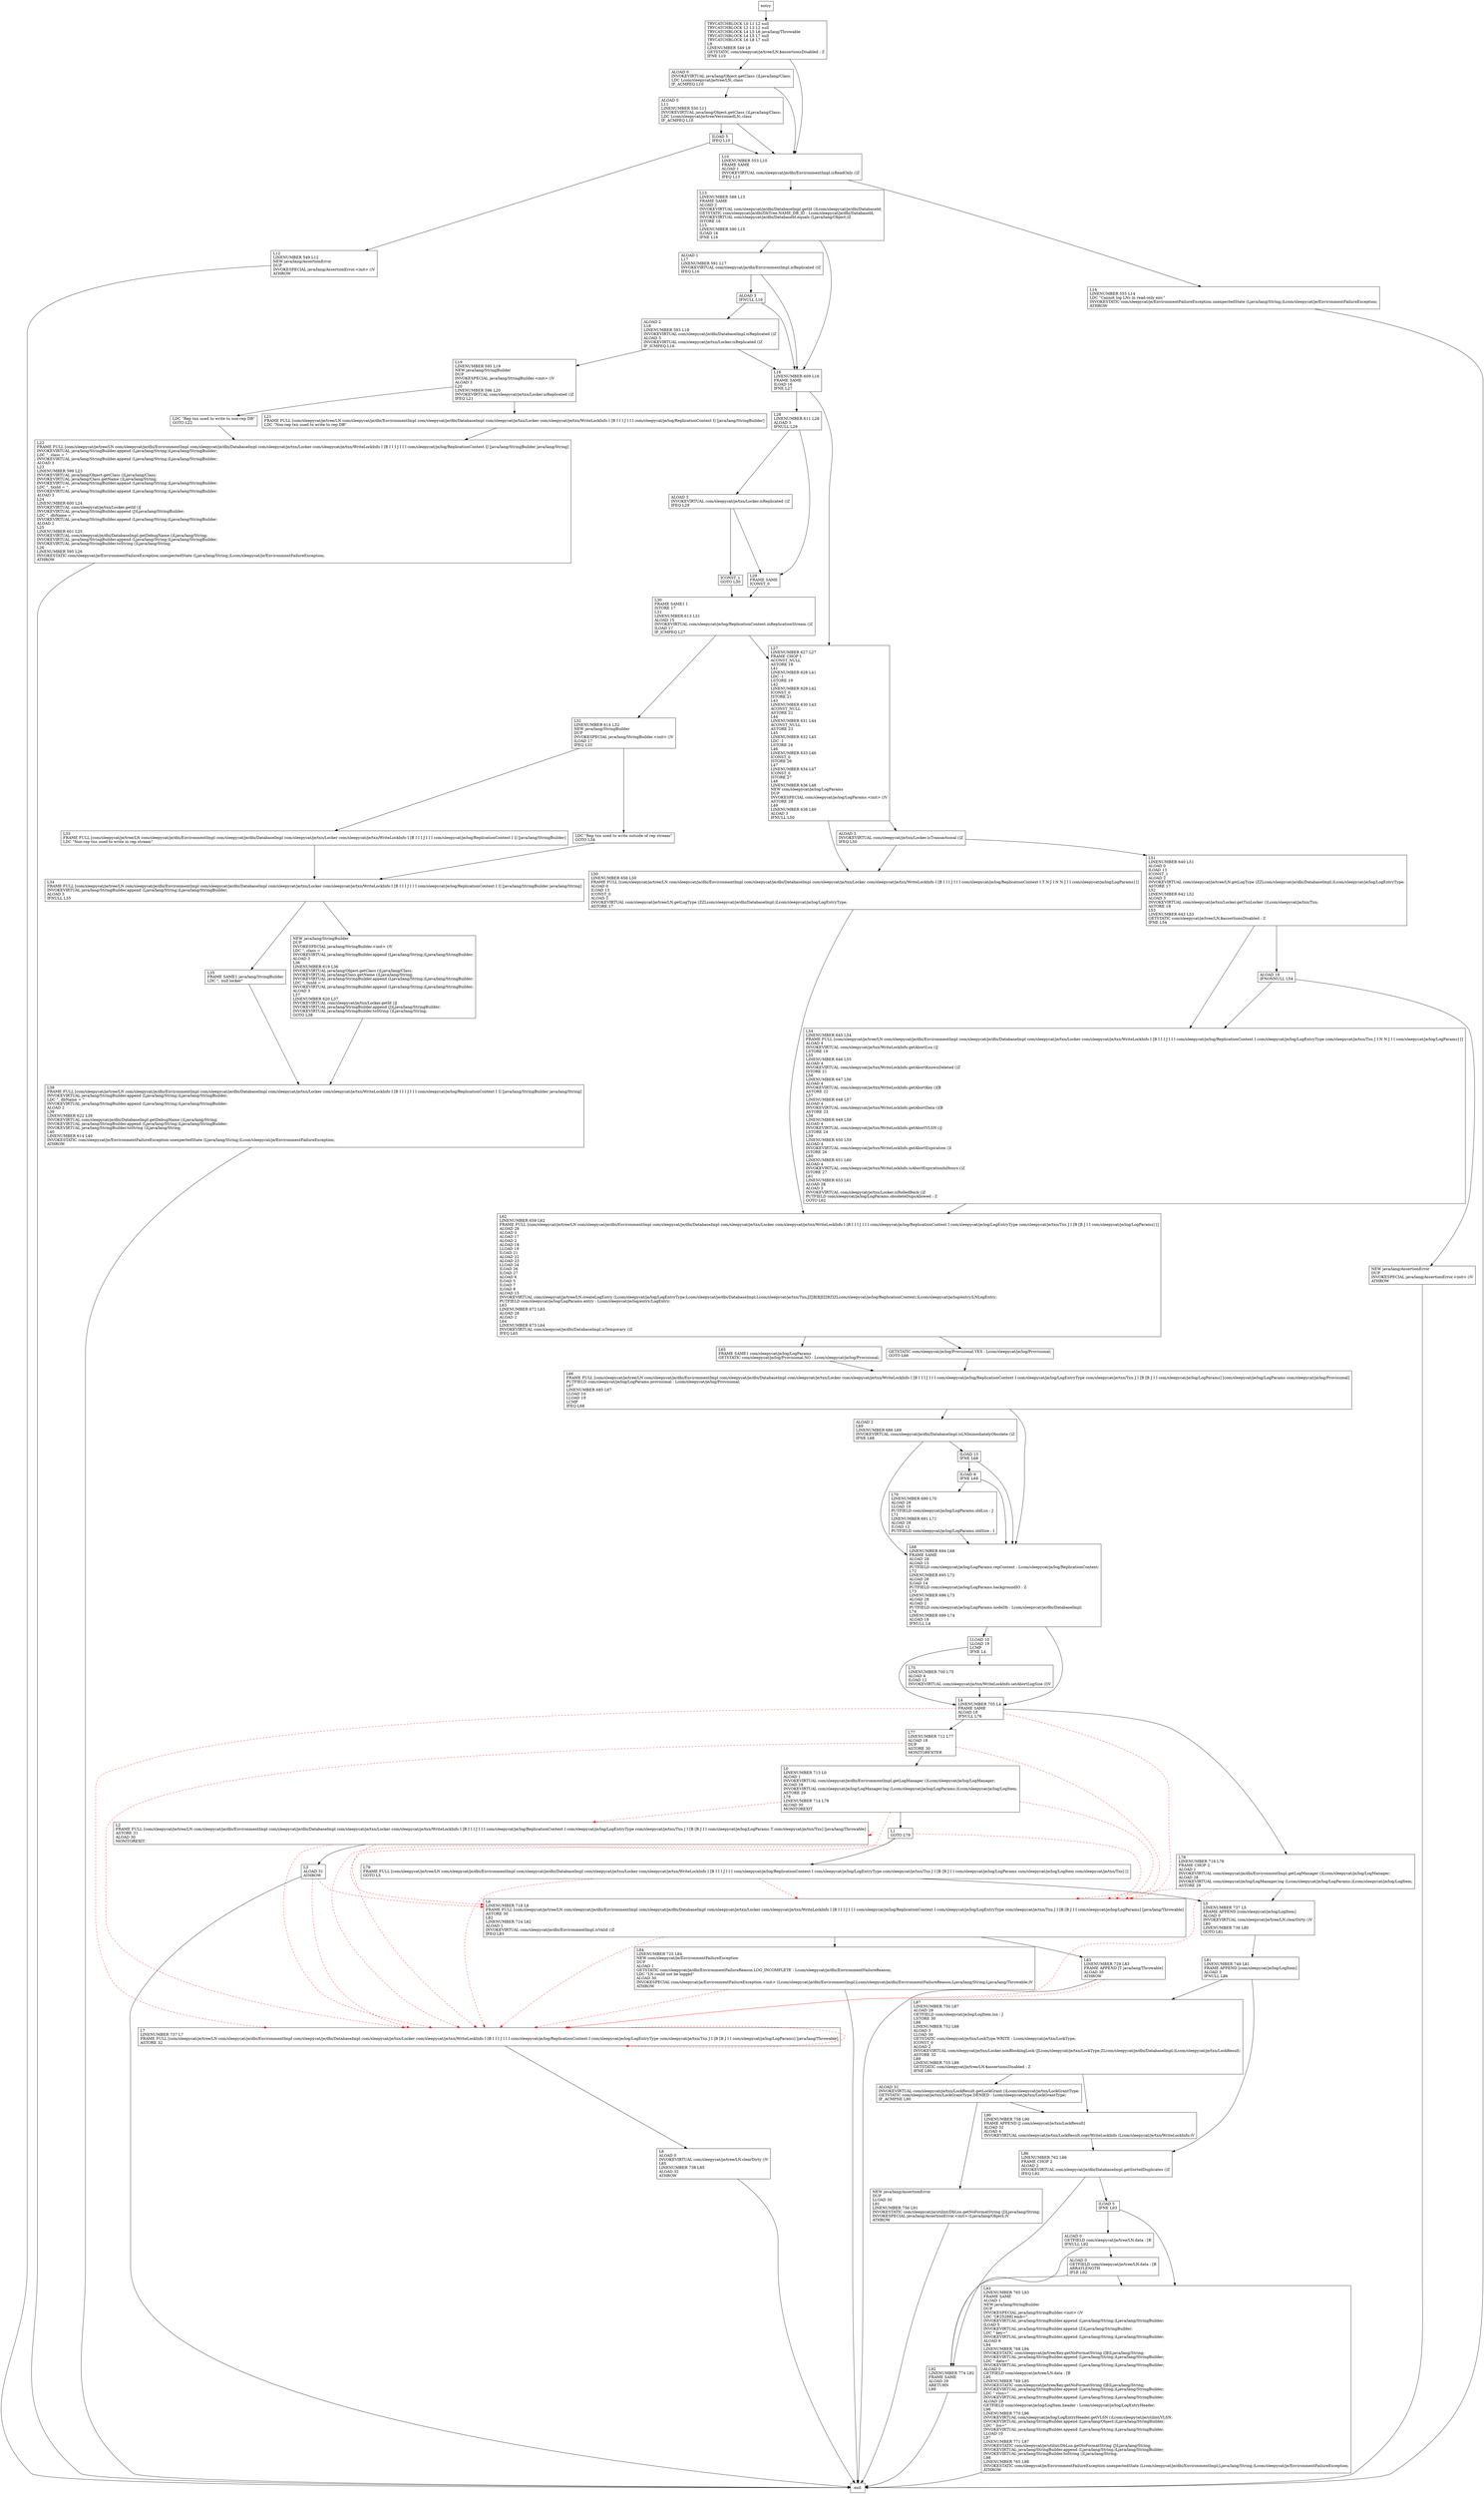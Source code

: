 digraph logInternal {
node [shape=record];
927227584 [label="L50\lLINENUMBER 656 L50\lFRAME FULL [com/sleepycat/je/tree/LN com/sleepycat/je/dbi/EnvironmentImpl com/sleepycat/je/dbi/DatabaseImpl com/sleepycat/je/txn/Locker com/sleepycat/je/txn/WriteLockInfo I [B I I I J I I I com/sleepycat/je/log/ReplicationContext I T N J I N N J I I com/sleepycat/je/log/LogParams] []\lALOAD 0\lILOAD 13\lICONST_0\lALOAD 2\lINVOKEVIRTUAL com/sleepycat/je/tree/LN.getLogType (ZZLcom/sleepycat/je/dbi/DatabaseImpl;)Lcom/sleepycat/je/log/LogEntryType;\lASTORE 17\l"];
814945161 [label="L92\lLINENUMBER 774 L92\lFRAME SAME\lALOAD 29\lARETURN\lL99\l"];
808718214 [label="ILOAD 13\lIFNE L68\l"];
92122470 [label="L34\lFRAME FULL [com/sleepycat/je/tree/LN com/sleepycat/je/dbi/EnvironmentImpl com/sleepycat/je/dbi/DatabaseImpl com/sleepycat/je/txn/Locker com/sleepycat/je/txn/WriteLockInfo I [B I I I J I I I com/sleepycat/je/log/ReplicationContext I I] [java/lang/StringBuilder java/lang/String]\lINVOKEVIRTUAL java/lang/StringBuilder.append (Ljava/lang/String;)Ljava/lang/StringBuilder;\lALOAD 3\lIFNULL L35\l"];
1588831904 [label="L32\lLINENUMBER 614 L32\lNEW java/lang/StringBuilder\lDUP\lINVOKESPECIAL java/lang/StringBuilder.\<init\> ()V\lILOAD 17\lIFEQ L33\l"];
613573953 [label="L2\lFRAME FULL [com/sleepycat/je/tree/LN com/sleepycat/je/dbi/EnvironmentImpl com/sleepycat/je/dbi/DatabaseImpl com/sleepycat/je/txn/Locker com/sleepycat/je/txn/WriteLockInfo I [B I I I J I I I com/sleepycat/je/log/ReplicationContext I com/sleepycat/je/log/LogEntryType com/sleepycat/je/txn/Txn J I [B [B J I I com/sleepycat/je/log/LogParams T com/sleepycat/je/txn/Txn] [java/lang/Throwable]\lASTORE 31\lALOAD 30\lMONITOREXIT\l"];
146199091 [label="LLOAD 10\lLLOAD 19\lLCMP\lIFNE L4\l"];
418296988 [label="L75\lLINENUMBER 700 L75\lALOAD 4\lILOAD 12\lINVOKEVIRTUAL com/sleepycat/je/txn/WriteLockInfo.setAbortLogSize (I)V\l"];
415053653 [label="L13\lLINENUMBER 588 L13\lFRAME SAME\lALOAD 2\lINVOKEVIRTUAL com/sleepycat/je/dbi/DatabaseImpl.getId ()Lcom/sleepycat/je/dbi/DatabaseId;\lGETSTATIC com/sleepycat/je/dbi/DbTree.NAME_DB_ID : Lcom/sleepycat/je/dbi/DatabaseId;\lINVOKEVIRTUAL com/sleepycat/je/dbi/DatabaseId.equals (Ljava/lang/Object;)Z\lISTORE 16\lL15\lLINENUMBER 590 L15\lILOAD 16\lIFNE L16\l"];
1601434121 [label="L21\lFRAME FULL [com/sleepycat/je/tree/LN com/sleepycat/je/dbi/EnvironmentImpl com/sleepycat/je/dbi/DatabaseImpl com/sleepycat/je/txn/Locker com/sleepycat/je/txn/WriteLockInfo I [B I I I J I I I com/sleepycat/je/log/ReplicationContext I] [java/lang/StringBuilder]\lLDC \"Non-rep txn used to write to rep DB\"\l"];
752773020 [label="L70\lLINENUMBER 690 L70\lALOAD 28\lLLOAD 10\lPUTFIELD com/sleepycat/je/log/LogParams.oldLsn : J\lL71\lLINENUMBER 691 L71\lALOAD 28\lILOAD 12\lPUTFIELD com/sleepycat/je/log/LogParams.oldSize : I\l"];
1429093448 [label="ALOAD 2\lL69\lLINENUMBER 686 L69\lINVOKEVIRTUAL com/sleepycat/je/dbi/DatabaseImpl.isLNImmediatelyObsolete ()Z\lIFNE L68\l"];
1674311234 [label="L93\lLINENUMBER 765 L93\lFRAME SAME\lALOAD 1\lNEW java/lang/StringBuilder\lDUP\lINVOKESPECIAL java/lang/StringBuilder.\<init\> ()V\lLDC \"[#25288] emb=\"\lINVOKEVIRTUAL java/lang/StringBuilder.append (Ljava/lang/String;)Ljava/lang/StringBuilder;\lILOAD 5\lINVOKEVIRTUAL java/lang/StringBuilder.append (Z)Ljava/lang/StringBuilder;\lLDC \" key=\"\lINVOKEVIRTUAL java/lang/StringBuilder.append (Ljava/lang/String;)Ljava/lang/StringBuilder;\lALOAD 6\lL94\lLINENUMBER 768 L94\lINVOKESTATIC com/sleepycat/je/tree/Key.getNoFormatString ([B)Ljava/lang/String;\lINVOKEVIRTUAL java/lang/StringBuilder.append (Ljava/lang/String;)Ljava/lang/StringBuilder;\lLDC \" data=\"\lINVOKEVIRTUAL java/lang/StringBuilder.append (Ljava/lang/String;)Ljava/lang/StringBuilder;\lALOAD 0\lGETFIELD com/sleepycat/je/tree/LN.data : [B\lL95\lLINENUMBER 769 L95\lINVOKESTATIC com/sleepycat/je/tree/Key.getNoFormatString ([B)Ljava/lang/String;\lINVOKEVIRTUAL java/lang/StringBuilder.append (Ljava/lang/String;)Ljava/lang/StringBuilder;\lLDC \" vlsn=\"\lINVOKEVIRTUAL java/lang/StringBuilder.append (Ljava/lang/String;)Ljava/lang/StringBuilder;\lALOAD 29\lGETFIELD com/sleepycat/je/log/LogItem.header : Lcom/sleepycat/je/log/LogEntryHeader;\lL96\lLINENUMBER 770 L96\lINVOKEVIRTUAL com/sleepycat/je/log/LogEntryHeader.getVLSN ()Lcom/sleepycat/je/utilint/VLSN;\lINVOKEVIRTUAL java/lang/StringBuilder.append (Ljava/lang/Object;)Ljava/lang/StringBuilder;\lLDC \" lsn=\"\lINVOKEVIRTUAL java/lang/StringBuilder.append (Ljava/lang/String;)Ljava/lang/StringBuilder;\lLLOAD 10\lL97\lLINENUMBER 771 L97\lINVOKESTATIC com/sleepycat/je/utilint/DbLsn.getNoFormatString (J)Ljava/lang/String;\lINVOKEVIRTUAL java/lang/StringBuilder.append (Ljava/lang/String;)Ljava/lang/StringBuilder;\lINVOKEVIRTUAL java/lang/StringBuilder.toString ()Ljava/lang/String;\lL98\lLINENUMBER 765 L98\lINVOKESTATIC com/sleepycat/je/EnvironmentFailureException.unexpectedState (Lcom/sleepycat/je/dbi/EnvironmentImpl;Ljava/lang/String;)Lcom/sleepycat/je/EnvironmentFailureException;\lATHROW\l"];
609026162 [label="L28\lLINENUMBER 611 L28\lALOAD 3\lIFNULL L29\l"];
1080424310 [label="ILOAD 5\lIFEQ L10\l"];
547785666 [label="L12\lLINENUMBER 549 L12\lNEW java/lang/AssertionError\lDUP\lINVOKESPECIAL java/lang/AssertionError.\<init\> ()V\lATHROW\l"];
890301272 [label="ALOAD 3\lINVOKEVIRTUAL com/sleepycat/je/txn/Locker.isTransactional ()Z\lIFEQ L50\l"];
1486726931 [label="L3\lALOAD 31\lATHROW\l"];
1089278397 [label="L51\lLINENUMBER 640 L51\lALOAD 0\lILOAD 13\lICONST_1\lALOAD 2\lINVOKEVIRTUAL com/sleepycat/je/tree/LN.getLogType (ZZLcom/sleepycat/je/dbi/DatabaseImpl;)Lcom/sleepycat/je/log/LogEntryType;\lASTORE 17\lL52\lLINENUMBER 642 L52\lALOAD 3\lINVOKEVIRTUAL com/sleepycat/je/txn/Locker.getTxnLocker ()Lcom/sleepycat/je/txn/Txn;\lASTORE 18\lL53\lLINENUMBER 643 L53\lGETSTATIC com/sleepycat/je/tree/LN.$assertionsDisabled : Z\lIFNE L54\l"];
1265417961 [label="ALOAD 0\lGETFIELD com/sleepycat/je/tree/LN.data : [B\lARRAYLENGTH\lIFLE L92\l"];
1227538311 [label="NEW java/lang/AssertionError\lDUP\lINVOKESPECIAL java/lang/AssertionError.\<init\> ()V\lATHROW\l"];
2091478621 [label="L68\lLINENUMBER 694 L68\lFRAME SAME\lALOAD 28\lALOAD 15\lPUTFIELD com/sleepycat/je/log/LogParams.repContext : Lcom/sleepycat/je/log/ReplicationContext;\lL72\lLINENUMBER 695 L72\lALOAD 28\lILOAD 14\lPUTFIELD com/sleepycat/je/log/LogParams.backgroundIO : Z\lL73\lLINENUMBER 696 L73\lALOAD 28\lALOAD 2\lPUTFIELD com/sleepycat/je/log/LogParams.nodeDb : Lcom/sleepycat/je/dbi/DatabaseImpl;\lL74\lLINENUMBER 699 L74\lALOAD 18\lIFNULL L4\l"];
221441696 [label="L0\lLINENUMBER 713 L0\lALOAD 1\lINVOKEVIRTUAL com/sleepycat/je/dbi/EnvironmentImpl.getLogManager ()Lcom/sleepycat/je/log/LogManager;\lALOAD 28\lINVOKEVIRTUAL com/sleepycat/je/log/LogManager.log (Lcom/sleepycat/je/log/LogParams;)Lcom/sleepycat/je/log/LogItem;\lASTORE 29\lL78\lLINENUMBER 714 L78\lALOAD 30\lMONITOREXIT\l"];
674351376 [label="ALOAD 2\lL18\lLINENUMBER 593 L18\lINVOKEVIRTUAL com/sleepycat/je/dbi/DatabaseImpl.isReplicated ()Z\lALOAD 3\lINVOKEVIRTUAL com/sleepycat/je/txn/Locker.isReplicated ()Z\lIF_ICMPEQ L16\l"];
1016601973 [label="TRYCATCHBLOCK L0 L1 L2 null\lTRYCATCHBLOCK L2 L3 L2 null\lTRYCATCHBLOCK L4 L5 L6 java/lang/Throwable\lTRYCATCHBLOCK L4 L5 L7 null\lTRYCATCHBLOCK L6 L8 L7 null\lL9\lLINENUMBER 549 L9\lGETSTATIC com/sleepycat/je/tree/LN.$assertionsDisabled : Z\lIFNE L10\l"];
1302465241 [label="L76\lLINENUMBER 716 L76\lFRAME CHOP 2\lALOAD 1\lINVOKEVIRTUAL com/sleepycat/je/dbi/EnvironmentImpl.getLogManager ()Lcom/sleepycat/je/log/LogManager;\lALOAD 28\lINVOKEVIRTUAL com/sleepycat/je/log/LogManager.log (Lcom/sleepycat/je/log/LogParams;)Lcom/sleepycat/je/log/LogItem;\lASTORE 29\l"];
456276257 [label="ILOAD 9\lIFNE L68\l"];
1996909340 [label="L83\lLINENUMBER 729 L83\lFRAME APPEND [T java/lang/Throwable]\lALOAD 30\lATHROW\l"];
559431551 [label="ALOAD 0\lINVOKEVIRTUAL java/lang/Object.getClass ()Ljava/lang/Class;\lLDC Lcom/sleepycat/je/tree/LN;.class\lIF_ACMPEQ L10\l"];
1127599670 [label="L16\lLINENUMBER 609 L16\lFRAME SAME\lILOAD 16\lIFNE L27\l"];
273980206 [label="ALOAD 0\lL11\lLINENUMBER 550 L11\lINVOKEVIRTUAL java/lang/Object.getClass ()Ljava/lang/Class;\lLDC Lcom/sleepycat/je/tree/VersionedLN;.class\lIF_ACMPEQ L10\l"];
64275815 [label="L33\lFRAME FULL [com/sleepycat/je/tree/LN com/sleepycat/je/dbi/EnvironmentImpl com/sleepycat/je/dbi/DatabaseImpl com/sleepycat/je/txn/Locker com/sleepycat/je/txn/WriteLockInfo I [B I I I J I I I com/sleepycat/je/log/ReplicationContext I I] [java/lang/StringBuilder]\lLDC \"Non-rep txn used to write in rep stream\"\l"];
1159259742 [label="L19\lLINENUMBER 595 L19\lNEW java/lang/StringBuilder\lDUP\lINVOKESPECIAL java/lang/StringBuilder.\<init\> ()V\lALOAD 3\lL20\lLINENUMBER 596 L20\lINVOKEVIRTUAL com/sleepycat/je/txn/Locker.isReplicated ()Z\lIFEQ L21\l"];
644163830 [label="L22\lFRAME FULL [com/sleepycat/je/tree/LN com/sleepycat/je/dbi/EnvironmentImpl com/sleepycat/je/dbi/DatabaseImpl com/sleepycat/je/txn/Locker com/sleepycat/je/txn/WriteLockInfo I [B I I I J I I I com/sleepycat/je/log/ReplicationContext I] [java/lang/StringBuilder java/lang/String]\lINVOKEVIRTUAL java/lang/StringBuilder.append (Ljava/lang/String;)Ljava/lang/StringBuilder;\lLDC \", class = \"\lINVOKEVIRTUAL java/lang/StringBuilder.append (Ljava/lang/String;)Ljava/lang/StringBuilder;\lALOAD 3\lL23\lLINENUMBER 599 L23\lINVOKEVIRTUAL java/lang/Object.getClass ()Ljava/lang/Class;\lINVOKEVIRTUAL java/lang/Class.getName ()Ljava/lang/String;\lINVOKEVIRTUAL java/lang/StringBuilder.append (Ljava/lang/String;)Ljava/lang/StringBuilder;\lLDC \", txnId = \"\lINVOKEVIRTUAL java/lang/StringBuilder.append (Ljava/lang/String;)Ljava/lang/StringBuilder;\lALOAD 3\lL24\lLINENUMBER 600 L24\lINVOKEVIRTUAL com/sleepycat/je/txn/Locker.getId ()J\lINVOKEVIRTUAL java/lang/StringBuilder.append (J)Ljava/lang/StringBuilder;\lLDC \", dbName = \"\lINVOKEVIRTUAL java/lang/StringBuilder.append (Ljava/lang/String;)Ljava/lang/StringBuilder;\lALOAD 2\lL25\lLINENUMBER 601 L25\lINVOKEVIRTUAL com/sleepycat/je/dbi/DatabaseImpl.getDebugName ()Ljava/lang/String;\lINVOKEVIRTUAL java/lang/StringBuilder.append (Ljava/lang/String;)Ljava/lang/StringBuilder;\lINVOKEVIRTUAL java/lang/StringBuilder.toString ()Ljava/lang/String;\lL26\lLINENUMBER 595 L26\lINVOKESTATIC com/sleepycat/je/EnvironmentFailureException.unexpectedState (Ljava/lang/String;)Lcom/sleepycat/je/EnvironmentFailureException;\lATHROW\l"];
1633828838 [label="L62\lLINENUMBER 659 L62\lFRAME FULL [com/sleepycat/je/tree/LN com/sleepycat/je/dbi/EnvironmentImpl com/sleepycat/je/dbi/DatabaseImpl com/sleepycat/je/txn/Locker com/sleepycat/je/txn/WriteLockInfo I [B I I I J I I I com/sleepycat/je/log/ReplicationContext I com/sleepycat/je/log/LogEntryType com/sleepycat/je/txn/Txn J I [B [B J I I com/sleepycat/je/log/LogParams] []\lALOAD 28\lALOAD 0\lALOAD 17\lALOAD 2\lALOAD 18\lLLOAD 19\lILOAD 21\lALOAD 22\lALOAD 23\lLLOAD 24\lILOAD 26\lILOAD 27\lALOAD 6\lILOAD 5\lILOAD 7\lILOAD 8\lALOAD 15\lINVOKEVIRTUAL com/sleepycat/je/tree/LN.createLogEntry (Lcom/sleepycat/je/log/LogEntryType;Lcom/sleepycat/je/dbi/DatabaseImpl;Lcom/sleepycat/je/txn/Txn;JZ[B[BJIZ[BZIZLcom/sleepycat/je/log/ReplicationContext;)Lcom/sleepycat/je/log/entry/LNLogEntry;\lPUTFIELD com/sleepycat/je/log/LogParams.entry : Lcom/sleepycat/je/log/entry/LogEntry;\lL63\lLINENUMBER 672 L63\lALOAD 28\lALOAD 2\lL64\lLINENUMBER 673 L64\lINVOKEVIRTUAL com/sleepycat/je/dbi/DatabaseImpl.isTemporary ()Z\lIFEQ L65\l"];
1232298328 [label="L7\lLINENUMBER 737 L7\lFRAME FULL [com/sleepycat/je/tree/LN com/sleepycat/je/dbi/EnvironmentImpl com/sleepycat/je/dbi/DatabaseImpl com/sleepycat/je/txn/Locker com/sleepycat/je/txn/WriteLockInfo I [B I I I J I I I com/sleepycat/je/log/ReplicationContext I com/sleepycat/je/log/LogEntryType com/sleepycat/je/txn/Txn J I [B [B J I I com/sleepycat/je/log/LogParams] [java/lang/Throwable]\lASTORE 32\l"];
1684950344 [label="L27\lLINENUMBER 627 L27\lFRAME CHOP 1\lACONST_NULL\lASTORE 18\lL41\lLINENUMBER 628 L41\lLDC -1\lLSTORE 19\lL42\lLINENUMBER 629 L42\lICONST_0\lISTORE 21\lL43\lLINENUMBER 630 L43\lACONST_NULL\lASTORE 22\lL44\lLINENUMBER 631 L44\lACONST_NULL\lASTORE 23\lL45\lLINENUMBER 632 L45\lLDC -1\lLSTORE 24\lL46\lLINENUMBER 633 L46\lICONST_0\lISTORE 26\lL47\lLINENUMBER 634 L47\lICONST_0\lISTORE 27\lL48\lLINENUMBER 636 L48\lNEW com/sleepycat/je/log/LogParams\lDUP\lINVOKESPECIAL com/sleepycat/je/log/LogParams.\<init\> ()V\lASTORE 28\lL49\lLINENUMBER 638 L49\lALOAD 3\lIFNULL L50\l"];
1002624720 [label="ALOAD 32\lINVOKEVIRTUAL com/sleepycat/je/txn/LockResult.getLockGrant ()Lcom/sleepycat/je/txn/LockGrantType;\lGETSTATIC com/sleepycat/je/txn/LockGrantType.DENIED : Lcom/sleepycat/je/txn/LockGrantType;\lIF_ACMPNE L90\l"];
78070434 [label="LDC \"Rep txn used to write outside of rep stream\"\lGOTO L34\l"];
738480775 [label="L14\lLINENUMBER 555 L14\lLDC \"Cannot log LNs in read-only env.\"\lINVOKESTATIC com/sleepycat/je/EnvironmentFailureException.unexpectedState (Ljava/lang/String;)Lcom/sleepycat/je/EnvironmentFailureException;\lATHROW\l"];
707740647 [label="L84\lLINENUMBER 725 L84\lNEW com/sleepycat/je/EnvironmentFailureException\lDUP\lALOAD 1\lGETSTATIC com/sleepycat/je/dbi/EnvironmentFailureReason.LOG_INCOMPLETE : Lcom/sleepycat/je/dbi/EnvironmentFailureReason;\lLDC \"LN could not be logged\"\lALOAD 30\lINVOKESPECIAL com/sleepycat/je/EnvironmentFailureException.\<init\> (Lcom/sleepycat/je/dbi/EnvironmentImpl;Lcom/sleepycat/je/dbi/EnvironmentFailureReason;Ljava/lang/String;Ljava/lang/Throwable;)V\lATHROW\l"];
1941667348 [label="L79\lFRAME FULL [com/sleepycat/je/tree/LN com/sleepycat/je/dbi/EnvironmentImpl com/sleepycat/je/dbi/DatabaseImpl com/sleepycat/je/txn/Locker com/sleepycat/je/txn/WriteLockInfo I [B I I I J I I I com/sleepycat/je/log/ReplicationContext I com/sleepycat/je/log/LogEntryType com/sleepycat/je/txn/Txn J I [B [B J I I com/sleepycat/je/log/LogParams com/sleepycat/je/log/LogItem com/sleepycat/je/txn/Txn] []\lGOTO L5\l"];
649013032 [label="ALOAD 3\lIFNULL L16\l"];
1805818420 [label="L90\lLINENUMBER 758 L90\lFRAME APPEND [J com/sleepycat/je/txn/LockResult]\lALOAD 32\lALOAD 4\lINVOKEVIRTUAL com/sleepycat/je/txn/LockResult.copyWriteLockInfo (Lcom/sleepycat/je/txn/WriteLockInfo;)V\l"];
1657175466 [label="ALOAD 0\lGETFIELD com/sleepycat/je/tree/LN.data : [B\lIFNULL L92\l"];
1111491918 [label="L4\lLINENUMBER 705 L4\lFRAME SAME\lALOAD 18\lIFNULL L76\l"];
711227455 [label="L1\lGOTO L79\l"];
312438161 [label="L77\lLINENUMBER 712 L77\lALOAD 18\lDUP\lASTORE 30\lMONITORENTER\l"];
1544378520 [label="L54\lLINENUMBER 645 L54\lFRAME FULL [com/sleepycat/je/tree/LN com/sleepycat/je/dbi/EnvironmentImpl com/sleepycat/je/dbi/DatabaseImpl com/sleepycat/je/txn/Locker com/sleepycat/je/txn/WriteLockInfo I [B I I I J I I I com/sleepycat/je/log/ReplicationContext I com/sleepycat/je/log/LogEntryType com/sleepycat/je/txn/Txn J I N N J I I com/sleepycat/je/log/LogParams] []\lALOAD 4\lINVOKEVIRTUAL com/sleepycat/je/txn/WriteLockInfo.getAbortLsn ()J\lLSTORE 19\lL55\lLINENUMBER 646 L55\lALOAD 4\lINVOKEVIRTUAL com/sleepycat/je/txn/WriteLockInfo.getAbortKnownDeleted ()Z\lISTORE 21\lL56\lLINENUMBER 647 L56\lALOAD 4\lINVOKEVIRTUAL com/sleepycat/je/txn/WriteLockInfo.getAbortKey ()[B\lASTORE 22\lL57\lLINENUMBER 648 L57\lALOAD 4\lINVOKEVIRTUAL com/sleepycat/je/txn/WriteLockInfo.getAbortData ()[B\lASTORE 23\lL58\lLINENUMBER 649 L58\lALOAD 4\lINVOKEVIRTUAL com/sleepycat/je/txn/WriteLockInfo.getAbortVLSN ()J\lLSTORE 24\lL59\lLINENUMBER 650 L59\lALOAD 4\lINVOKEVIRTUAL com/sleepycat/je/txn/WriteLockInfo.getAbortExpiration ()I\lISTORE 26\lL60\lLINENUMBER 651 L60\lALOAD 4\lINVOKEVIRTUAL com/sleepycat/je/txn/WriteLockInfo.isAbortExpirationInHours ()Z\lISTORE 27\lL61\lLINENUMBER 653 L61\lALOAD 28\lALOAD 3\lINVOKEVIRTUAL com/sleepycat/je/txn/Locker.isRolledBack ()Z\lPUTFIELD com/sleepycat/je/log/LogParams.obsoleteDupsAllowed : Z\lGOTO L62\l"];
645000179 [label="L65\lFRAME SAME1 com/sleepycat/je/log/LogParams\lGETSTATIC com/sleepycat/je/log/Provisional.NO : Lcom/sleepycat/je/log/Provisional;\l"];
1005374147 [label="ALOAD 3\lINVOKEVIRTUAL com/sleepycat/je/txn/Locker.isReplicated ()Z\lIFEQ L29\l"];
2003698524 [label="ICONST_1\lGOTO L30\l"];
3803304 [label="LDC \"Rep txn used to write to non-rep DB\"\lGOTO L22\l"];
1178111439 [label="NEW java/lang/StringBuilder\lDUP\lINVOKESPECIAL java/lang/StringBuilder.\<init\> ()V\lLDC \", class = \"\lINVOKEVIRTUAL java/lang/StringBuilder.append (Ljava/lang/String;)Ljava/lang/StringBuilder;\lALOAD 3\lL36\lLINENUMBER 619 L36\lINVOKEVIRTUAL java/lang/Object.getClass ()Ljava/lang/Class;\lINVOKEVIRTUAL java/lang/Class.getName ()Ljava/lang/String;\lINVOKEVIRTUAL java/lang/StringBuilder.append (Ljava/lang/String;)Ljava/lang/StringBuilder;\lLDC \", txnId = \"\lINVOKEVIRTUAL java/lang/StringBuilder.append (Ljava/lang/String;)Ljava/lang/StringBuilder;\lALOAD 3\lL37\lLINENUMBER 620 L37\lINVOKEVIRTUAL com/sleepycat/je/txn/Locker.getId ()J\lINVOKEVIRTUAL java/lang/StringBuilder.append (J)Ljava/lang/StringBuilder;\lINVOKEVIRTUAL java/lang/StringBuilder.toString ()Ljava/lang/String;\lGOTO L38\l"];
214232364 [label="L66\lFRAME FULL [com/sleepycat/je/tree/LN com/sleepycat/je/dbi/EnvironmentImpl com/sleepycat/je/dbi/DatabaseImpl com/sleepycat/je/txn/Locker com/sleepycat/je/txn/WriteLockInfo I [B I I I J I I I com/sleepycat/je/log/ReplicationContext I com/sleepycat/je/log/LogEntryType com/sleepycat/je/txn/Txn J I [B [B J I I com/sleepycat/je/log/LogParams] [com/sleepycat/je/log/LogParams com/sleepycat/je/log/Provisional]\lPUTFIELD com/sleepycat/je/log/LogParams.provisional : Lcom/sleepycat/je/log/Provisional;\lL67\lLINENUMBER 685 L67\lLLOAD 10\lLLOAD 19\lLCMP\lIFEQ L68\l"];
2086921464 [label="L6\lLINENUMBER 718 L6\lFRAME FULL [com/sleepycat/je/tree/LN com/sleepycat/je/dbi/EnvironmentImpl com/sleepycat/je/dbi/DatabaseImpl com/sleepycat/je/txn/Locker com/sleepycat/je/txn/WriteLockInfo I [B I I I J I I I com/sleepycat/je/log/ReplicationContext I com/sleepycat/je/log/LogEntryType com/sleepycat/je/txn/Txn J I [B [B J I I com/sleepycat/je/log/LogParams] [java/lang/Throwable]\lASTORE 30\lL82\lLINENUMBER 724 L82\lALOAD 1\lINVOKEVIRTUAL com/sleepycat/je/dbi/EnvironmentImpl.isValid ()Z\lIFEQ L83\l"];
1853174821 [label="ALOAD 18\lIFNONNULL L54\l"];
2136480940 [label="L87\lLINENUMBER 750 L87\lALOAD 29\lGETFIELD com/sleepycat/je/log/LogItem.lsn : J\lLSTORE 30\lL88\lLINENUMBER 752 L88\lALOAD 3\lLLOAD 30\lGETSTATIC com/sleepycat/je/txn/LockType.WRITE : Lcom/sleepycat/je/txn/LockType;\lICONST_0\lALOAD 2\lINVOKEVIRTUAL com/sleepycat/je/txn/Locker.nonBlockingLock (JLcom/sleepycat/je/txn/LockType;ZLcom/sleepycat/je/dbi/DatabaseImpl;)Lcom/sleepycat/je/txn/LockResult;\lASTORE 32\lL89\lLINENUMBER 755 L89\lGETSTATIC com/sleepycat/je/tree/LN.$assertionsDisabled : Z\lIFNE L90\l"];
198932301 [label="L8\lALOAD 0\lINVOKEVIRTUAL com/sleepycat/je/tree/LN.clearDirty ()V\lL85\lLINENUMBER 738 L85\lALOAD 32\lATHROW\l"];
277790269 [label="GETSTATIC com/sleepycat/je/log/Provisional.YES : Lcom/sleepycat/je/log/Provisional;\lGOTO L66\l"];
1465496841 [label="ALOAD 1\lL17\lLINENUMBER 591 L17\lINVOKEVIRTUAL com/sleepycat/je/dbi/EnvironmentImpl.isReplicated ()Z\lIFEQ L16\l"];
1575906078 [label="L38\lFRAME FULL [com/sleepycat/je/tree/LN com/sleepycat/je/dbi/EnvironmentImpl com/sleepycat/je/dbi/DatabaseImpl com/sleepycat/je/txn/Locker com/sleepycat/je/txn/WriteLockInfo I [B I I I J I I I com/sleepycat/je/log/ReplicationContext I I] [java/lang/StringBuilder java/lang/String]\lINVOKEVIRTUAL java/lang/StringBuilder.append (Ljava/lang/String;)Ljava/lang/StringBuilder;\lLDC \", dbName = \"\lINVOKEVIRTUAL java/lang/StringBuilder.append (Ljava/lang/String;)Ljava/lang/StringBuilder;\lALOAD 2\lL39\lLINENUMBER 622 L39\lINVOKEVIRTUAL com/sleepycat/je/dbi/DatabaseImpl.getDebugName ()Ljava/lang/String;\lINVOKEVIRTUAL java/lang/StringBuilder.append (Ljava/lang/String;)Ljava/lang/StringBuilder;\lINVOKEVIRTUAL java/lang/StringBuilder.toString ()Ljava/lang/String;\lL40\lLINENUMBER 614 L40\lINVOKESTATIC com/sleepycat/je/EnvironmentFailureException.unexpectedState (Ljava/lang/String;)Lcom/sleepycat/je/EnvironmentFailureException;\lATHROW\l"];
1124027272 [label="L10\lLINENUMBER 553 L10\lFRAME SAME\lALOAD 1\lINVOKEVIRTUAL com/sleepycat/je/dbi/EnvironmentImpl.isReadOnly ()Z\lIFEQ L13\l"];
505183915 [label="L81\lLINENUMBER 749 L81\lFRAME APPEND [com/sleepycat/je/log/LogItem]\lALOAD 3\lIFNULL L86\l"];
252826555 [label="NEW java/lang/AssertionError\lDUP\lLLOAD 30\lL91\lLINENUMBER 756 L91\lINVOKESTATIC com/sleepycat/je/utilint/DbLsn.getNoFormatString (J)Ljava/lang/String;\lINVOKESPECIAL java/lang/AssertionError.\<init\> (Ljava/lang/Object;)V\lATHROW\l"];
876705317 [label="L29\lFRAME SAME\lICONST_0\l"];
38589288 [label="L86\lLINENUMBER 762 L86\lFRAME CHOP 2\lALOAD 2\lINVOKEVIRTUAL com/sleepycat/je/dbi/DatabaseImpl.getSortedDuplicates ()Z\lIFEQ L92\l"];
1265383609 [label="L5\lLINENUMBER 737 L5\lFRAME APPEND [com/sleepycat/je/log/LogItem]\lALOAD 0\lINVOKEVIRTUAL com/sleepycat/je/tree/LN.clearDirty ()V\lL80\lLINENUMBER 738 L80\lGOTO L81\l"];
1675794322 [label="L35\lFRAME SAME1 java/lang/StringBuilder\lLDC \", null locker\"\l"];
499791645 [label="ILOAD 5\lIFNE L93\l"];
1635517684 [label="L30\lFRAME SAME1 I\lISTORE 17\lL31\lLINENUMBER 613 L31\lALOAD 15\lINVOKEVIRTUAL com/sleepycat/je/log/ReplicationContext.inReplicationStream ()Z\lILOAD 17\lIF_ICMPEQ L27\l"];
entry;
exit;
927227584 -> 1633828838
814945161 -> exit
808718214 -> 456276257
808718214 -> 2091478621
92122470 -> 1178111439
92122470 -> 1675794322
1588831904 -> 78070434
1588831904 -> 64275815
613573953 -> 1486726931
613573953 -> 1232298328 [style=dashed, color=red]
613573953 -> 613573953 [style=dashed, color=red]
613573953 -> 2086921464 [style=dashed, color=red]
146199091 -> 418296988
146199091 -> 1111491918
418296988 -> 1111491918
415053653 -> 1465496841
415053653 -> 1127599670
1601434121 -> 644163830
752773020 -> 2091478621
1429093448 -> 808718214
1429093448 -> 2091478621
1674311234 -> exit
609026162 -> 1005374147
609026162 -> 876705317
1080424310 -> 1124027272
1080424310 -> 547785666
547785666 -> exit
890301272 -> 1089278397
890301272 -> 927227584
1486726931 -> exit
1486726931 -> 1232298328 [style=dashed, color=red]
1486726931 -> 2086921464 [style=dashed, color=red]
1089278397 -> 1544378520
1089278397 -> 1853174821
1265417961 -> 1674311234
1265417961 -> 814945161
1227538311 -> exit
2091478621 -> 146199091
2091478621 -> 1111491918
221441696 -> 1232298328 [style=dashed, color=red]
221441696 -> 613573953 [style=dashed, color=red]
221441696 -> 2086921464 [style=dashed, color=red]
221441696 -> 711227455
674351376 -> 1159259742
674351376 -> 1127599670
1016601973 -> 1124027272
1016601973 -> 559431551
1302465241 -> 1232298328 [style=dashed, color=red]
1302465241 -> 1265383609
1302465241 -> 2086921464 [style=dashed, color=red]
456276257 -> 2091478621
456276257 -> 752773020
1996909340 -> exit
1996909340 -> 1232298328 [style=dashed, color=red]
entry -> 1016601973
559431551 -> 1124027272
559431551 -> 273980206
1127599670 -> 609026162
1127599670 -> 1684950344
273980206 -> 1124027272
273980206 -> 1080424310
64275815 -> 92122470
1159259742 -> 3803304
1159259742 -> 1601434121
644163830 -> exit
1633828838 -> 645000179
1633828838 -> 277790269
1232298328 -> 1232298328 [style=dashed, color=red]
1232298328 -> 198932301
1684950344 -> 890301272
1684950344 -> 927227584
1002624720 -> 252826555
1002624720 -> 1805818420
78070434 -> 92122470
738480775 -> exit
707740647 -> exit
707740647 -> 1232298328 [style=dashed, color=red]
1941667348 -> 1232298328 [style=dashed, color=red]
1941667348 -> 1265383609
1941667348 -> 2086921464 [style=dashed, color=red]
649013032 -> 1127599670
649013032 -> 674351376
1805818420 -> 38589288
1657175466 -> 814945161
1657175466 -> 1265417961
1111491918 -> 1232298328 [style=dashed, color=red]
1111491918 -> 2086921464 [style=dashed, color=red]
1111491918 -> 1302465241
1111491918 -> 312438161
711227455 -> 1941667348
711227455 -> 1232298328 [style=dashed, color=red]
711227455 -> 2086921464 [style=dashed, color=red]
312438161 -> 1232298328 [style=dashed, color=red]
312438161 -> 221441696
312438161 -> 2086921464 [style=dashed, color=red]
1544378520 -> 1633828838
645000179 -> 214232364
1005374147 -> 2003698524
1005374147 -> 876705317
2003698524 -> 1635517684
3803304 -> 644163830
1178111439 -> 1575906078
214232364 -> 2091478621
214232364 -> 1429093448
2086921464 -> 1996909340
2086921464 -> 707740647
2086921464 -> 1232298328 [style=dashed, color=red]
1853174821 -> 1544378520
1853174821 -> 1227538311
2136480940 -> 1805818420
2136480940 -> 1002624720
198932301 -> exit
277790269 -> 214232364
1465496841 -> 1127599670
1465496841 -> 649013032
1575906078 -> exit
1124027272 -> 738480775
1124027272 -> 415053653
505183915 -> 38589288
505183915 -> 2136480940
252826555 -> exit
876705317 -> 1635517684
38589288 -> 814945161
38589288 -> 499791645
1265383609 -> 505183915
1675794322 -> 1575906078
499791645 -> 1674311234
499791645 -> 1657175466
1635517684 -> 1588831904
1635517684 -> 1684950344
}
